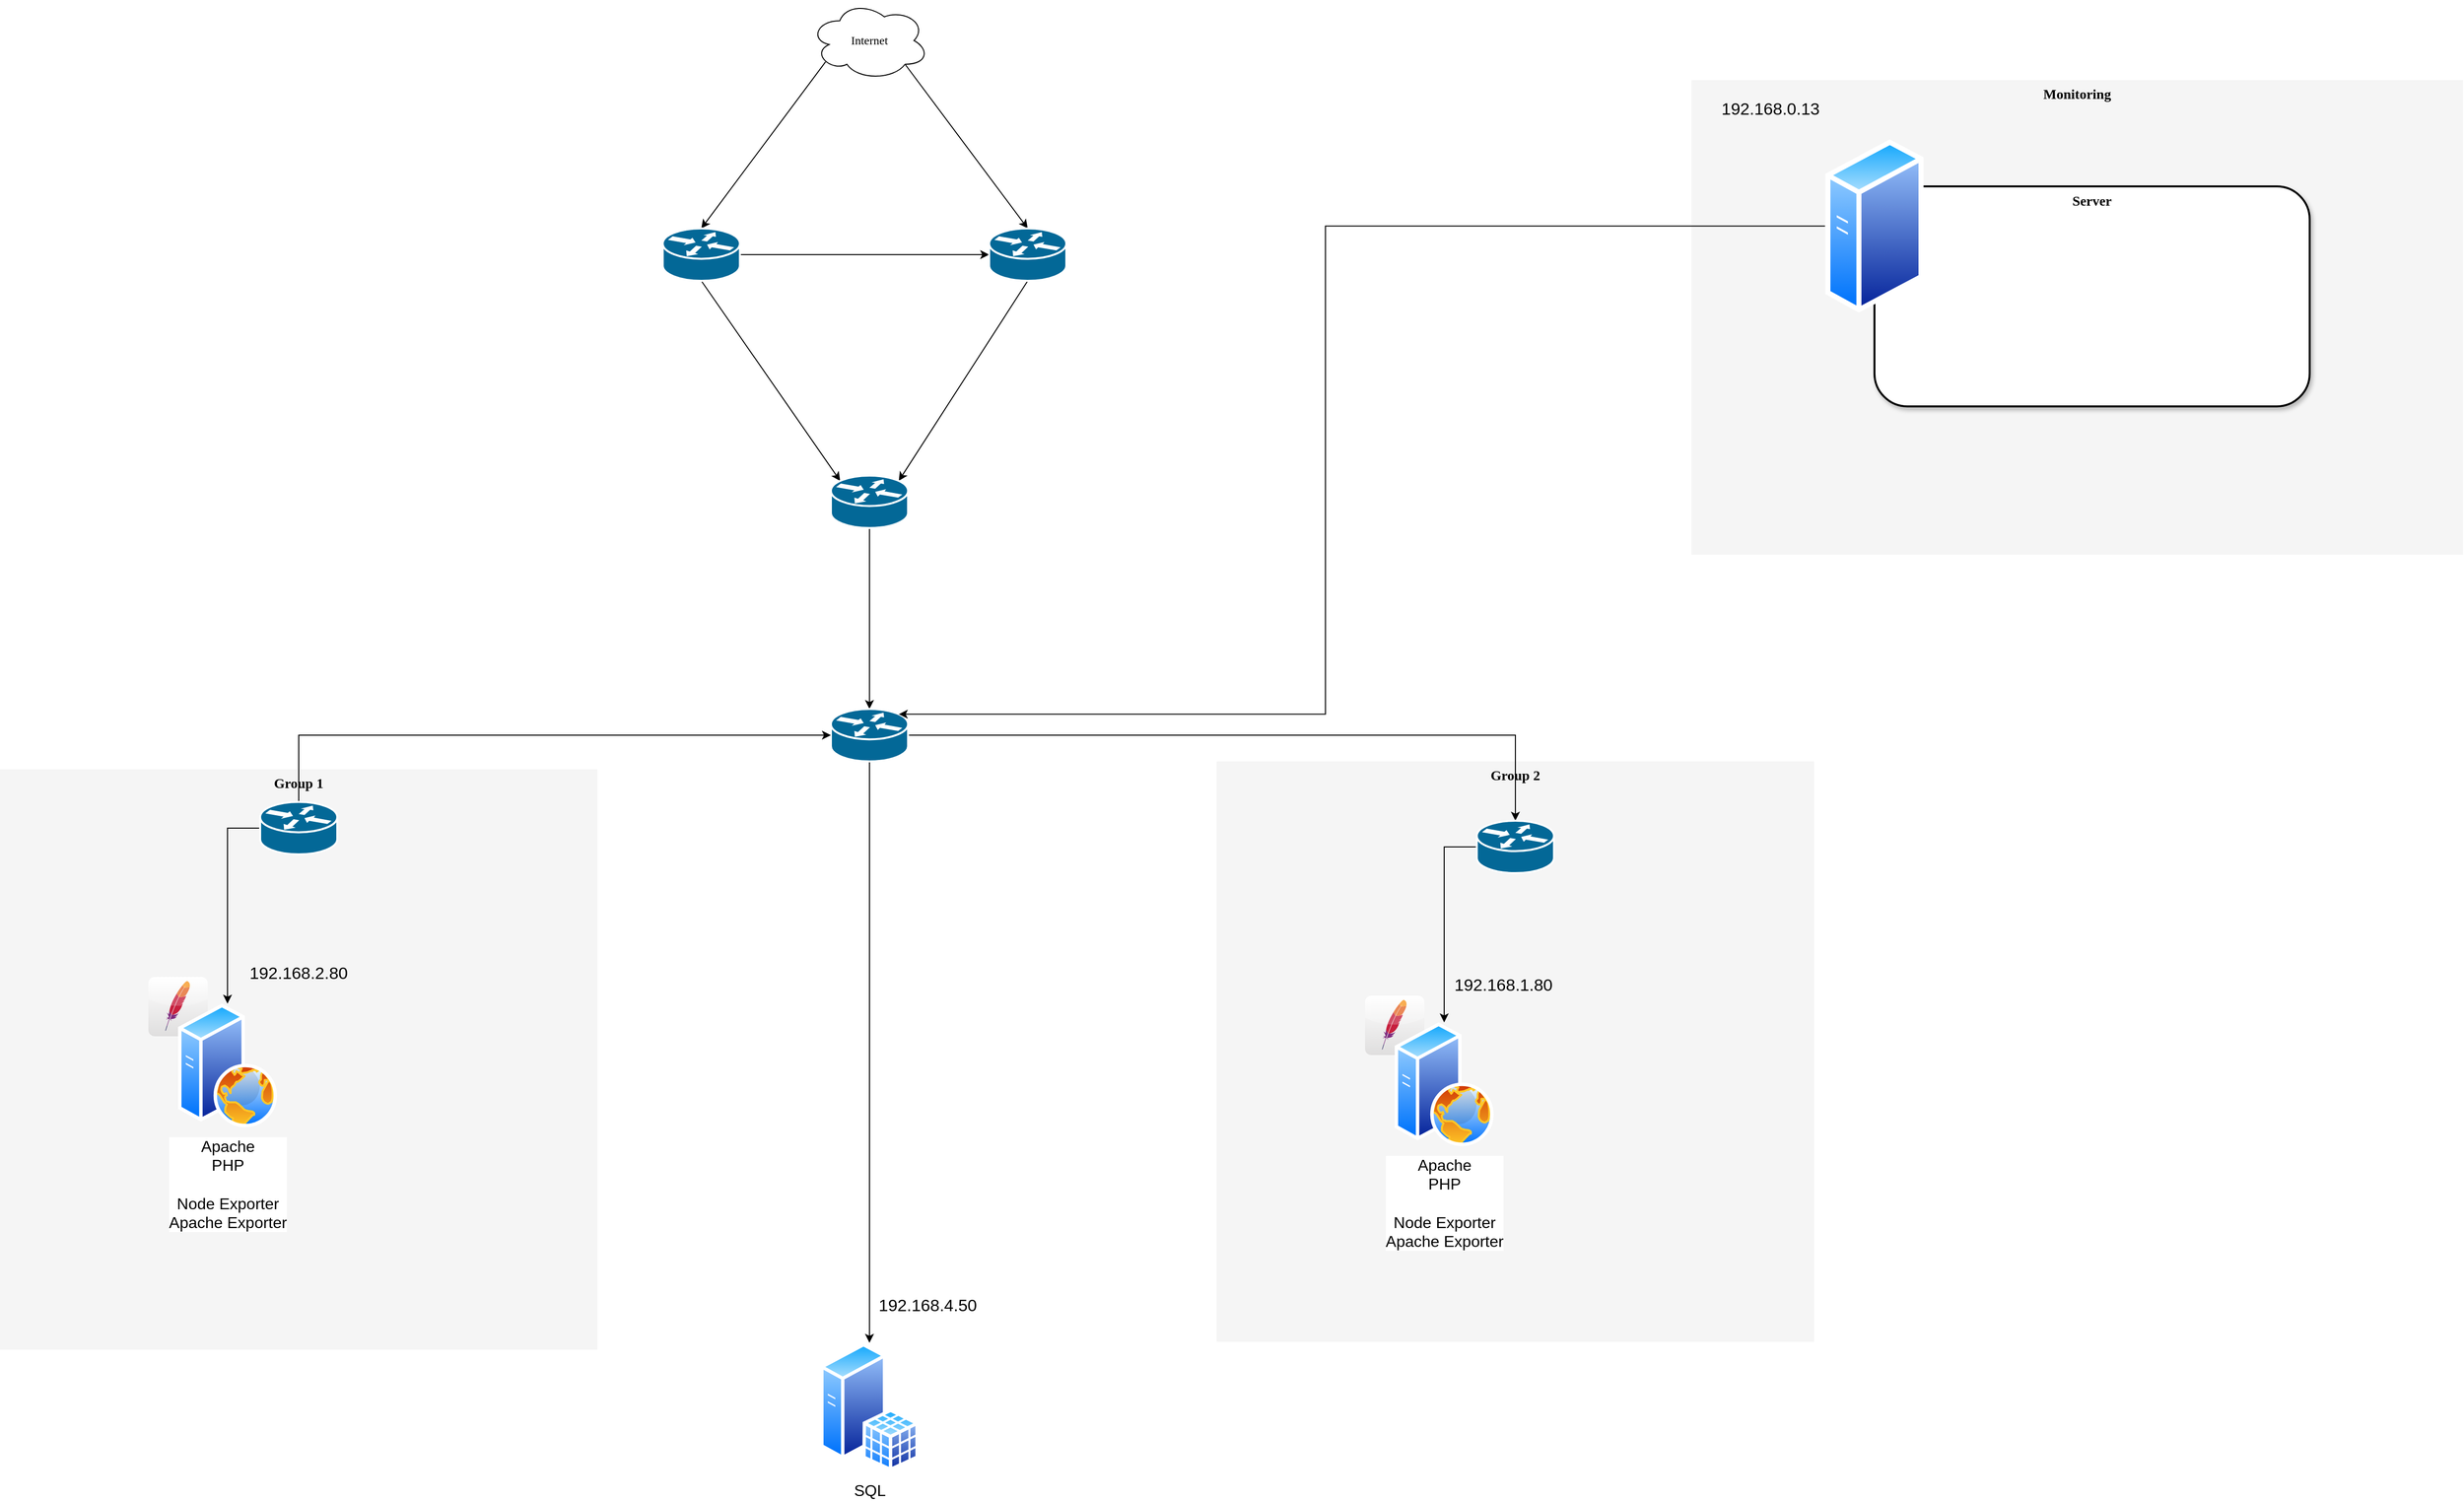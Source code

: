 <mxfile version="14.2.9" type="github">
  <diagram name="Page-1" id="c37626ed-c26b-45fb-9056-f9ebc6bb27b6">
    <mxGraphModel dx="2377" dy="1215" grid="1" gridSize="10" guides="1" tooltips="1" connect="1" arrows="1" fold="1" page="1" pageScale="1" pageWidth="1100" pageHeight="850" background="#ffffff" math="0" shadow="0">
      <root>
        <mxCell id="0" />
        <mxCell id="1" parent="0" />
        <mxCell id="N-Fu3y0urq0H9n10JKpY-35" value="Group 2" style="whiteSpace=wrap;html=1;rounded=0;shadow=0;comic=0;strokeWidth=1;fontFamily=Verdana;fontSize=14;fillColor=#f5f5f5;strokeColor=none;fontStyle=1;verticalAlign=top;" parent="1" vertex="1">
          <mxGeometry x="1450" y="879" width="604" height="587" as="geometry" />
        </mxCell>
        <mxCell id="1c7a67bf8fd3230f-80" value="Group 1" style="whiteSpace=wrap;html=1;rounded=0;shadow=0;comic=0;strokeWidth=1;fontFamily=Verdana;fontSize=14;fillColor=#f5f5f5;strokeColor=none;fontStyle=1;verticalAlign=top;" parent="1" vertex="1">
          <mxGeometry x="220" y="887" width="604" height="587" as="geometry" />
        </mxCell>
        <mxCell id="1c7a67bf8fd3230f-37" style="edgeStyle=none;html=1;labelBackgroundColor=none;startFill=0;endArrow=none;endFill=0;strokeWidth=2;fontFamily=Verdana;fontSize=12;" parent="1" edge="1">
          <mxGeometry relative="1" as="geometry">
            <mxPoint x="1020" y="501.452" as="targetPoint" />
          </mxGeometry>
        </mxCell>
        <mxCell id="1c7a67bf8fd3230f-38" style="edgeStyle=none;html=1;labelBackgroundColor=none;startFill=0;endArrow=none;endFill=0;strokeWidth=2;fontFamily=Verdana;fontSize=12;" parent="1" edge="1">
          <mxGeometry relative="1" as="geometry">
            <mxPoint x="1023.671" y="476" as="targetPoint" />
          </mxGeometry>
        </mxCell>
        <mxCell id="1c7a67bf8fd3230f-39" style="edgeStyle=none;html=1;labelBackgroundColor=none;startFill=0;endArrow=none;endFill=0;strokeWidth=2;fontFamily=Verdana;fontSize=12;" parent="1" edge="1">
          <mxGeometry relative="1" as="geometry">
            <mxPoint x="1119.235" y="392.0" as="sourcePoint" />
          </mxGeometry>
        </mxCell>
        <mxCell id="1c7a67bf8fd3230f-40" style="edgeStyle=none;html=1;labelBackgroundColor=none;startFill=0;endArrow=none;endFill=0;strokeWidth=2;fontFamily=Verdana;fontSize=12;" parent="1" edge="1">
          <mxGeometry relative="1" as="geometry">
            <mxPoint x="1340" y="366" as="sourcePoint" />
          </mxGeometry>
        </mxCell>
        <mxCell id="1c7a67bf8fd3230f-41" style="edgeStyle=none;html=1;labelBackgroundColor=none;startFill=0;endArrow=none;endFill=0;strokeWidth=2;fontFamily=Verdana;fontSize=12;" parent="1" edge="1">
          <mxGeometry relative="1" as="geometry">
            <mxPoint x="1240" y="519.0" as="targetPoint" />
          </mxGeometry>
        </mxCell>
        <mxCell id="1c7a67bf8fd3230f-45" style="edgeStyle=none;html=1;labelBackgroundColor=none;startFill=0;endArrow=none;endFill=0;strokeWidth=2;fontFamily=Verdana;fontSize=12;" parent="1" edge="1">
          <mxGeometry relative="1" as="geometry">
            <mxPoint x="1020" y="519.0" as="sourcePoint" />
          </mxGeometry>
        </mxCell>
        <mxCell id="1c7a67bf8fd3230f-64" style="edgeStyle=none;html=1;labelBackgroundColor=none;startFill=0;endArrow=none;endFill=0;strokeWidth=2;fontFamily=Verdana;fontSize=12;" parent="1" edge="1">
          <mxGeometry relative="1" as="geometry">
            <mxPoint x="710" y="515.092" as="sourcePoint" />
          </mxGeometry>
        </mxCell>
        <mxCell id="1c7a67bf8fd3230f-65" style="edgeStyle=none;html=1;labelBackgroundColor=none;startFill=0;endArrow=none;endFill=0;strokeWidth=2;fontFamily=Verdana;fontSize=12;" parent="1" edge="1">
          <mxGeometry relative="1" as="geometry">
            <mxPoint x="710" y="532.807" as="sourcePoint" />
          </mxGeometry>
        </mxCell>
        <mxCell id="1c7a67bf8fd3230f-42" style="edgeStyle=none;html=1;labelBackgroundColor=none;startFill=0;endArrow=none;endFill=0;strokeWidth=2;fontFamily=Verdana;fontSize=12;" parent="1" edge="1">
          <mxGeometry relative="1" as="geometry">
            <mxPoint x="1304" y="519.0" as="sourcePoint" />
          </mxGeometry>
        </mxCell>
        <mxCell id="N-Fu3y0urq0H9n10JKpY-32" style="edgeStyle=none;rounded=0;orthogonalLoop=1;jettySize=auto;html=1;exitX=0.13;exitY=0.77;exitDx=0;exitDy=0;exitPerimeter=0;entryX=0.5;entryY=0;entryDx=0;entryDy=0;entryPerimeter=0;" parent="1" source="1c7a67bf8fd3230f-15" target="1c7a67bf8fd3230f-46" edge="1">
          <mxGeometry relative="1" as="geometry" />
        </mxCell>
        <mxCell id="N-Fu3y0urq0H9n10JKpY-33" style="edgeStyle=none;rounded=0;orthogonalLoop=1;jettySize=auto;html=1;exitX=0.8;exitY=0.8;exitDx=0;exitDy=0;exitPerimeter=0;entryX=0.5;entryY=0;entryDx=0;entryDy=0;entryPerimeter=0;" parent="1" source="1c7a67bf8fd3230f-15" target="1c7a67bf8fd3230f-47" edge="1">
          <mxGeometry relative="1" as="geometry" />
        </mxCell>
        <mxCell id="1c7a67bf8fd3230f-15" value="Internet" style="ellipse;shape=cloud;whiteSpace=wrap;html=1;rounded=0;shadow=0;comic=0;strokeWidth=1;fontFamily=Verdana;fontSize=12;" parent="1" vertex="1">
          <mxGeometry x="1039" y="110" width="120" height="80" as="geometry" />
        </mxCell>
        <mxCell id="N-Fu3y0urq0H9n10JKpY-1" style="edgeStyle=orthogonalEdgeStyle;rounded=0;orthogonalLoop=1;jettySize=auto;html=1;" parent="1" source="1c7a67bf8fd3230f-46" target="1c7a67bf8fd3230f-47" edge="1">
          <mxGeometry relative="1" as="geometry" />
        </mxCell>
        <mxCell id="N-Fu3y0urq0H9n10JKpY-29" style="rounded=0;orthogonalLoop=1;jettySize=auto;html=1;exitX=0.5;exitY=1;exitDx=0;exitDy=0;exitPerimeter=0;entryX=0.12;entryY=0.1;entryDx=0;entryDy=0;entryPerimeter=0;" parent="1" source="1c7a67bf8fd3230f-46" target="1c7a67bf8fd3230f-48" edge="1">
          <mxGeometry relative="1" as="geometry" />
        </mxCell>
        <mxCell id="1c7a67bf8fd3230f-46" value="" style="shape=mxgraph.cisco.routers.router;html=1;dashed=0;fillColor=#036897;strokeColor=#ffffff;strokeWidth=2;verticalLabelPosition=bottom;verticalAlign=top;rounded=0;shadow=0;comic=0;fontFamily=Verdana;fontSize=12;" parent="1" vertex="1">
          <mxGeometry x="890" y="340" width="78" height="53" as="geometry" />
        </mxCell>
        <mxCell id="N-Fu3y0urq0H9n10JKpY-30" style="rounded=0;orthogonalLoop=1;jettySize=auto;html=1;exitX=0.5;exitY=1;exitDx=0;exitDy=0;exitPerimeter=0;entryX=0.88;entryY=0.1;entryDx=0;entryDy=0;entryPerimeter=0;" parent="1" source="1c7a67bf8fd3230f-47" target="1c7a67bf8fd3230f-48" edge="1">
          <mxGeometry relative="1" as="geometry" />
        </mxCell>
        <mxCell id="1c7a67bf8fd3230f-47" value="" style="shape=mxgraph.cisco.routers.router;html=1;dashed=0;fillColor=#036897;strokeColor=#ffffff;strokeWidth=2;verticalLabelPosition=bottom;verticalAlign=top;rounded=0;shadow=0;comic=0;fontFamily=Verdana;fontSize=12;" parent="1" vertex="1">
          <mxGeometry x="1220" y="340" width="78" height="53" as="geometry" />
        </mxCell>
        <mxCell id="N-Fu3y0urq0H9n10JKpY-34" style="edgeStyle=none;rounded=0;orthogonalLoop=1;jettySize=auto;html=1;entryX=0.5;entryY=0;entryDx=0;entryDy=0;entryPerimeter=0;" parent="1" source="1c7a67bf8fd3230f-48" target="N-Fu3y0urq0H9n10JKpY-17" edge="1">
          <mxGeometry relative="1" as="geometry" />
        </mxCell>
        <mxCell id="1c7a67bf8fd3230f-48" value="" style="shape=mxgraph.cisco.routers.router;html=1;dashed=0;fillColor=#036897;strokeColor=#ffffff;strokeWidth=2;verticalLabelPosition=bottom;verticalAlign=top;rounded=0;shadow=0;comic=0;fontFamily=Verdana;fontSize=12;" parent="1" vertex="1">
          <mxGeometry x="1060" y="590" width="78" height="53" as="geometry" />
        </mxCell>
        <mxCell id="N-Fu3y0urq0H9n10JKpY-15" value="Monitoring" style="whiteSpace=wrap;html=1;rounded=0;shadow=0;comic=0;strokeWidth=1;fontFamily=Verdana;fontSize=14;fillColor=#f5f5f5;strokeColor=none;verticalAlign=top;fontStyle=1" parent="1" vertex="1">
          <mxGeometry x="1930" y="190" width="780" height="480" as="geometry" />
        </mxCell>
        <mxCell id="N-Fu3y0urq0H9n10JKpY-27" style="edgeStyle=orthogonalEdgeStyle;rounded=0;orthogonalLoop=1;jettySize=auto;html=1;entryX=0.5;entryY=0;entryDx=0;entryDy=0;" parent="1" source="N-Fu3y0urq0H9n10JKpY-17" target="N-Fu3y0urq0H9n10JKpY-23" edge="1">
          <mxGeometry relative="1" as="geometry" />
        </mxCell>
        <mxCell id="N-Fu3y0urq0H9n10JKpY-40" style="edgeStyle=orthogonalEdgeStyle;rounded=0;orthogonalLoop=1;jettySize=auto;html=1;entryX=0.5;entryY=0;entryDx=0;entryDy=0;entryPerimeter=0;" parent="1" source="N-Fu3y0urq0H9n10JKpY-17" target="N-Fu3y0urq0H9n10JKpY-37" edge="1">
          <mxGeometry relative="1" as="geometry" />
        </mxCell>
        <mxCell id="N-Fu3y0urq0H9n10JKpY-17" value="" style="shape=mxgraph.cisco.routers.router;html=1;pointerEvents=1;dashed=0;fillColor=#036897;strokeColor=#ffffff;strokeWidth=2;verticalLabelPosition=bottom;verticalAlign=top;align=center;outlineConnect=0;" parent="1" vertex="1">
          <mxGeometry x="1060" y="826" width="78" height="53" as="geometry" />
        </mxCell>
        <mxCell id="N-Fu3y0urq0H9n10JKpY-26" style="edgeStyle=orthogonalEdgeStyle;rounded=0;orthogonalLoop=1;jettySize=auto;html=1;exitX=0;exitY=0.5;exitDx=0;exitDy=0;exitPerimeter=0;" parent="1" source="N-Fu3y0urq0H9n10JKpY-19" target="N-Fu3y0urq0H9n10JKpY-24" edge="1">
          <mxGeometry relative="1" as="geometry" />
        </mxCell>
        <mxCell id="N-Fu3y0urq0H9n10JKpY-28" style="edgeStyle=orthogonalEdgeStyle;rounded=0;orthogonalLoop=1;jettySize=auto;html=1;exitX=0.5;exitY=0;exitDx=0;exitDy=0;exitPerimeter=0;entryX=0;entryY=0.5;entryDx=0;entryDy=0;entryPerimeter=0;" parent="1" source="N-Fu3y0urq0H9n10JKpY-19" target="N-Fu3y0urq0H9n10JKpY-17" edge="1">
          <mxGeometry relative="1" as="geometry">
            <Array as="points">
              <mxPoint x="522" y="853" />
            </Array>
          </mxGeometry>
        </mxCell>
        <mxCell id="N-Fu3y0urq0H9n10JKpY-19" value="" style="shape=mxgraph.cisco.routers.router;html=1;pointerEvents=1;dashed=0;fillColor=#036897;strokeColor=#ffffff;strokeWidth=2;verticalLabelPosition=bottom;verticalAlign=top;align=center;outlineConnect=0;" parent="1" vertex="1">
          <mxGeometry x="483" y="920" width="78" height="53" as="geometry" />
        </mxCell>
        <mxCell id="N-Fu3y0urq0H9n10JKpY-21" value="" style="dashed=0;outlineConnect=0;html=1;align=center;labelPosition=center;verticalLabelPosition=bottom;verticalAlign=top;shape=mxgraph.webicons.apache;gradientColor=#DFDEDE" parent="1" vertex="1">
          <mxGeometry x="370" y="1097" width="60" height="60" as="geometry" />
        </mxCell>
        <mxCell id="N-Fu3y0urq0H9n10JKpY-23" value="SQL" style="aspect=fixed;perimeter=ellipsePerimeter;html=1;align=center;shadow=0;dashed=0;spacingTop=3;image;image=img/lib/active_directory/sql_server.svg;fontSize=16;" parent="1" vertex="1">
          <mxGeometry x="1049" y="1467" width="100" height="129.87" as="geometry" />
        </mxCell>
        <mxCell id="N-Fu3y0urq0H9n10JKpY-24" value="Apache&lt;br style=&quot;font-size: 16px;&quot;&gt;PHP&lt;br style=&quot;font-size: 16px;&quot;&gt;&lt;br style=&quot;font-size: 16px;&quot;&gt;Node Exporter&lt;br style=&quot;font-size: 16px;&quot;&gt;Apache Exporter" style="aspect=fixed;perimeter=ellipsePerimeter;html=1;align=center;shadow=0;dashed=0;spacingTop=3;image;image=img/lib/active_directory/web_server.svg;fontSize=16;" parent="1" vertex="1">
          <mxGeometry x="400" y="1124" width="100" height="125" as="geometry" />
        </mxCell>
        <mxCell id="N-Fu3y0urq0H9n10JKpY-36" style="edgeStyle=orthogonalEdgeStyle;rounded=0;orthogonalLoop=1;jettySize=auto;html=1;exitX=0;exitY=0.5;exitDx=0;exitDy=0;exitPerimeter=0;" parent="1" source="N-Fu3y0urq0H9n10JKpY-37" target="N-Fu3y0urq0H9n10JKpY-39" edge="1">
          <mxGeometry relative="1" as="geometry" />
        </mxCell>
        <mxCell id="N-Fu3y0urq0H9n10JKpY-37" value="" style="shape=mxgraph.cisco.routers.router;html=1;pointerEvents=1;dashed=0;fillColor=#036897;strokeColor=#ffffff;strokeWidth=2;verticalLabelPosition=bottom;verticalAlign=top;align=center;outlineConnect=0;" parent="1" vertex="1">
          <mxGeometry x="1713" y="939" width="78" height="53" as="geometry" />
        </mxCell>
        <mxCell id="N-Fu3y0urq0H9n10JKpY-38" value="" style="dashed=0;outlineConnect=0;html=1;align=center;labelPosition=center;verticalLabelPosition=bottom;verticalAlign=top;shape=mxgraph.webicons.apache;gradientColor=#DFDEDE" parent="1" vertex="1">
          <mxGeometry x="1600" y="1116" width="60" height="60" as="geometry" />
        </mxCell>
        <mxCell id="N-Fu3y0urq0H9n10JKpY-39" value="Apache&lt;br style=&quot;font-size: 16px;&quot;&gt;PHP&lt;br style=&quot;font-size: 16px;&quot;&gt;&lt;br style=&quot;font-size: 16px;&quot;&gt;Node Exporter&lt;br style=&quot;font-size: 16px;&quot;&gt;Apache Exporter" style="aspect=fixed;perimeter=ellipsePerimeter;html=1;align=center;shadow=0;dashed=0;spacingTop=3;image;image=img/lib/active_directory/web_server.svg;fontSize=16;" parent="1" vertex="1">
          <mxGeometry x="1630" y="1143" width="100" height="125" as="geometry" />
        </mxCell>
        <mxCell id="N-Fu3y0urq0H9n10JKpY-42" value="Server" style="whiteSpace=wrap;html=1;rounded=1;shadow=1;comic=0;strokeWidth=2;fontFamily=Verdana;fontSize=14;verticalAlign=top;fontStyle=1;sketch=0;glass=0;fillColor=#FFFFFF;" parent="1" vertex="1">
          <mxGeometry x="2115" y="297.5" width="440" height="222.5" as="geometry" />
        </mxCell>
        <mxCell id="N-Fu3y0urq0H9n10JKpY-46" style="edgeStyle=orthogonalEdgeStyle;rounded=0;orthogonalLoop=1;jettySize=auto;html=1;exitX=0;exitY=0.5;exitDx=0;exitDy=0;entryX=0.88;entryY=0.1;entryDx=0;entryDy=0;entryPerimeter=0;fontSize=16;" parent="1" source="N-Fu3y0urq0H9n10JKpY-25" target="N-Fu3y0urq0H9n10JKpY-17" edge="1">
          <mxGeometry relative="1" as="geometry">
            <Array as="points">
              <mxPoint x="1560" y="338" />
              <mxPoint x="1560" y="831" />
            </Array>
          </mxGeometry>
        </mxCell>
        <mxCell id="N-Fu3y0urq0H9n10JKpY-25" value="" style="perimeter=ellipsePerimeter;html=1;align=center;shadow=0;dashed=0;spacingTop=3;image;image=img/lib/active_directory/generic_server.svg;aspect=fixed;" parent="1" vertex="1">
          <mxGeometry x="2065" y="250" width="100" height="175.13" as="geometry" />
        </mxCell>
        <mxCell id="N-Fu3y0urq0H9n10JKpY-43" value="" style="shape=image;html=1;verticalAlign=top;verticalLabelPosition=bottom;labelBackgroundColor=#ffffff;imageAspect=0;aspect=fixed;image=https://cdn4.iconfinder.com/data/icons/logos-brands-5/24/grafana-128.png;rounded=1;shadow=1;glass=0;sketch=0;strokeColor=#000000;strokeWidth=2;fillColor=#FFFFFF;fontSize=16;" parent="1" vertex="1">
          <mxGeometry x="2220" y="355" width="110" height="110" as="geometry" />
        </mxCell>
        <mxCell id="N-Fu3y0urq0H9n10JKpY-45" value="" style="shape=image;verticalLabelPosition=bottom;labelBackgroundColor=#ffffff;verticalAlign=top;aspect=fixed;imageAspect=0;image=https://cdn.rancher.com/wp-content/uploads/2015/05/27094511/prometheus-logo-square.png;" parent="1" vertex="1">
          <mxGeometry x="2325" y="328.75" width="160" height="160" as="geometry" />
        </mxCell>
        <mxCell id="N-Fu3y0urq0H9n10JKpY-47" value="" style="shape=image;verticalLabelPosition=bottom;labelBackgroundColor=#ffffff;verticalAlign=top;aspect=fixed;imageAspect=0;image=https://cdn.rancher.com/wp-content/uploads/2015/05/27094511/prometheus-logo-square.png;" parent="1" vertex="1">
          <mxGeometry x="1500" y="1084" width="124" height="124" as="geometry" />
        </mxCell>
        <mxCell id="N-Fu3y0urq0H9n10JKpY-48" value="" style="shape=image;verticalLabelPosition=bottom;labelBackgroundColor=#ffffff;verticalAlign=top;aspect=fixed;imageAspect=0;image=https://cdn.rancher.com/wp-content/uploads/2015/05/27094511/prometheus-logo-square.png;" parent="1" vertex="1">
          <mxGeometry x="270" y="1065" width="124" height="124" as="geometry" />
        </mxCell>
        <mxCell id="N-Fu3y0urq0H9n10JKpY-49" value="" style="shape=image;verticalLabelPosition=bottom;labelBackgroundColor=#ffffff;verticalAlign=top;aspect=fixed;imageAspect=0;image=https://cdn.rancher.com/wp-content/uploads/2015/05/27094511/prometheus-logo-square.png;" parent="1" vertex="1">
          <mxGeometry x="950" y="1460" width="124" height="124" as="geometry" />
        </mxCell>
        <mxCell id="-QS-Q1CeePpYyK126t3m-3" value="192.168.0.13" style="text;html=1;strokeColor=none;fillColor=none;align=center;verticalAlign=middle;whiteSpace=wrap;rounded=0;fontSize=17;" vertex="1" parent="1">
          <mxGeometry x="1990" y="210" width="40" height="20" as="geometry" />
        </mxCell>
        <mxCell id="-QS-Q1CeePpYyK126t3m-6" value="192.168.1.80" style="text;html=1;strokeColor=none;fillColor=none;align=center;verticalAlign=middle;whiteSpace=wrap;rounded=0;fontSize=17;" vertex="1" parent="1">
          <mxGeometry x="1720" y="1096" width="40" height="20" as="geometry" />
        </mxCell>
        <mxCell id="-QS-Q1CeePpYyK126t3m-7" value="192.168.2.80" style="text;html=1;strokeColor=none;fillColor=none;align=center;verticalAlign=middle;whiteSpace=wrap;rounded=0;fontSize=17;" vertex="1" parent="1">
          <mxGeometry x="502" y="1084" width="40" height="20" as="geometry" />
        </mxCell>
        <mxCell id="-QS-Q1CeePpYyK126t3m-8" value="192.168.4.50" style="text;html=1;strokeColor=none;fillColor=none;align=center;verticalAlign=middle;whiteSpace=wrap;rounded=0;fontSize=17;" vertex="1" parent="1">
          <mxGeometry x="1138" y="1420" width="40" height="20" as="geometry" />
        </mxCell>
      </root>
    </mxGraphModel>
  </diagram>
</mxfile>
